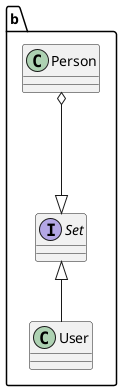 @startuml

package b{
    Class Person
    Class User
    Interface Set
    Set <|-- User
    Person o===|> Set
}

@enduml